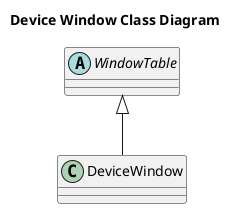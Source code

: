 @startuml
title "Device Window Class Diagram"
abstract WindowTable {
    
}
class DeviceWindow {

}
WindowTable <|-- DeviceWindow
@enduml